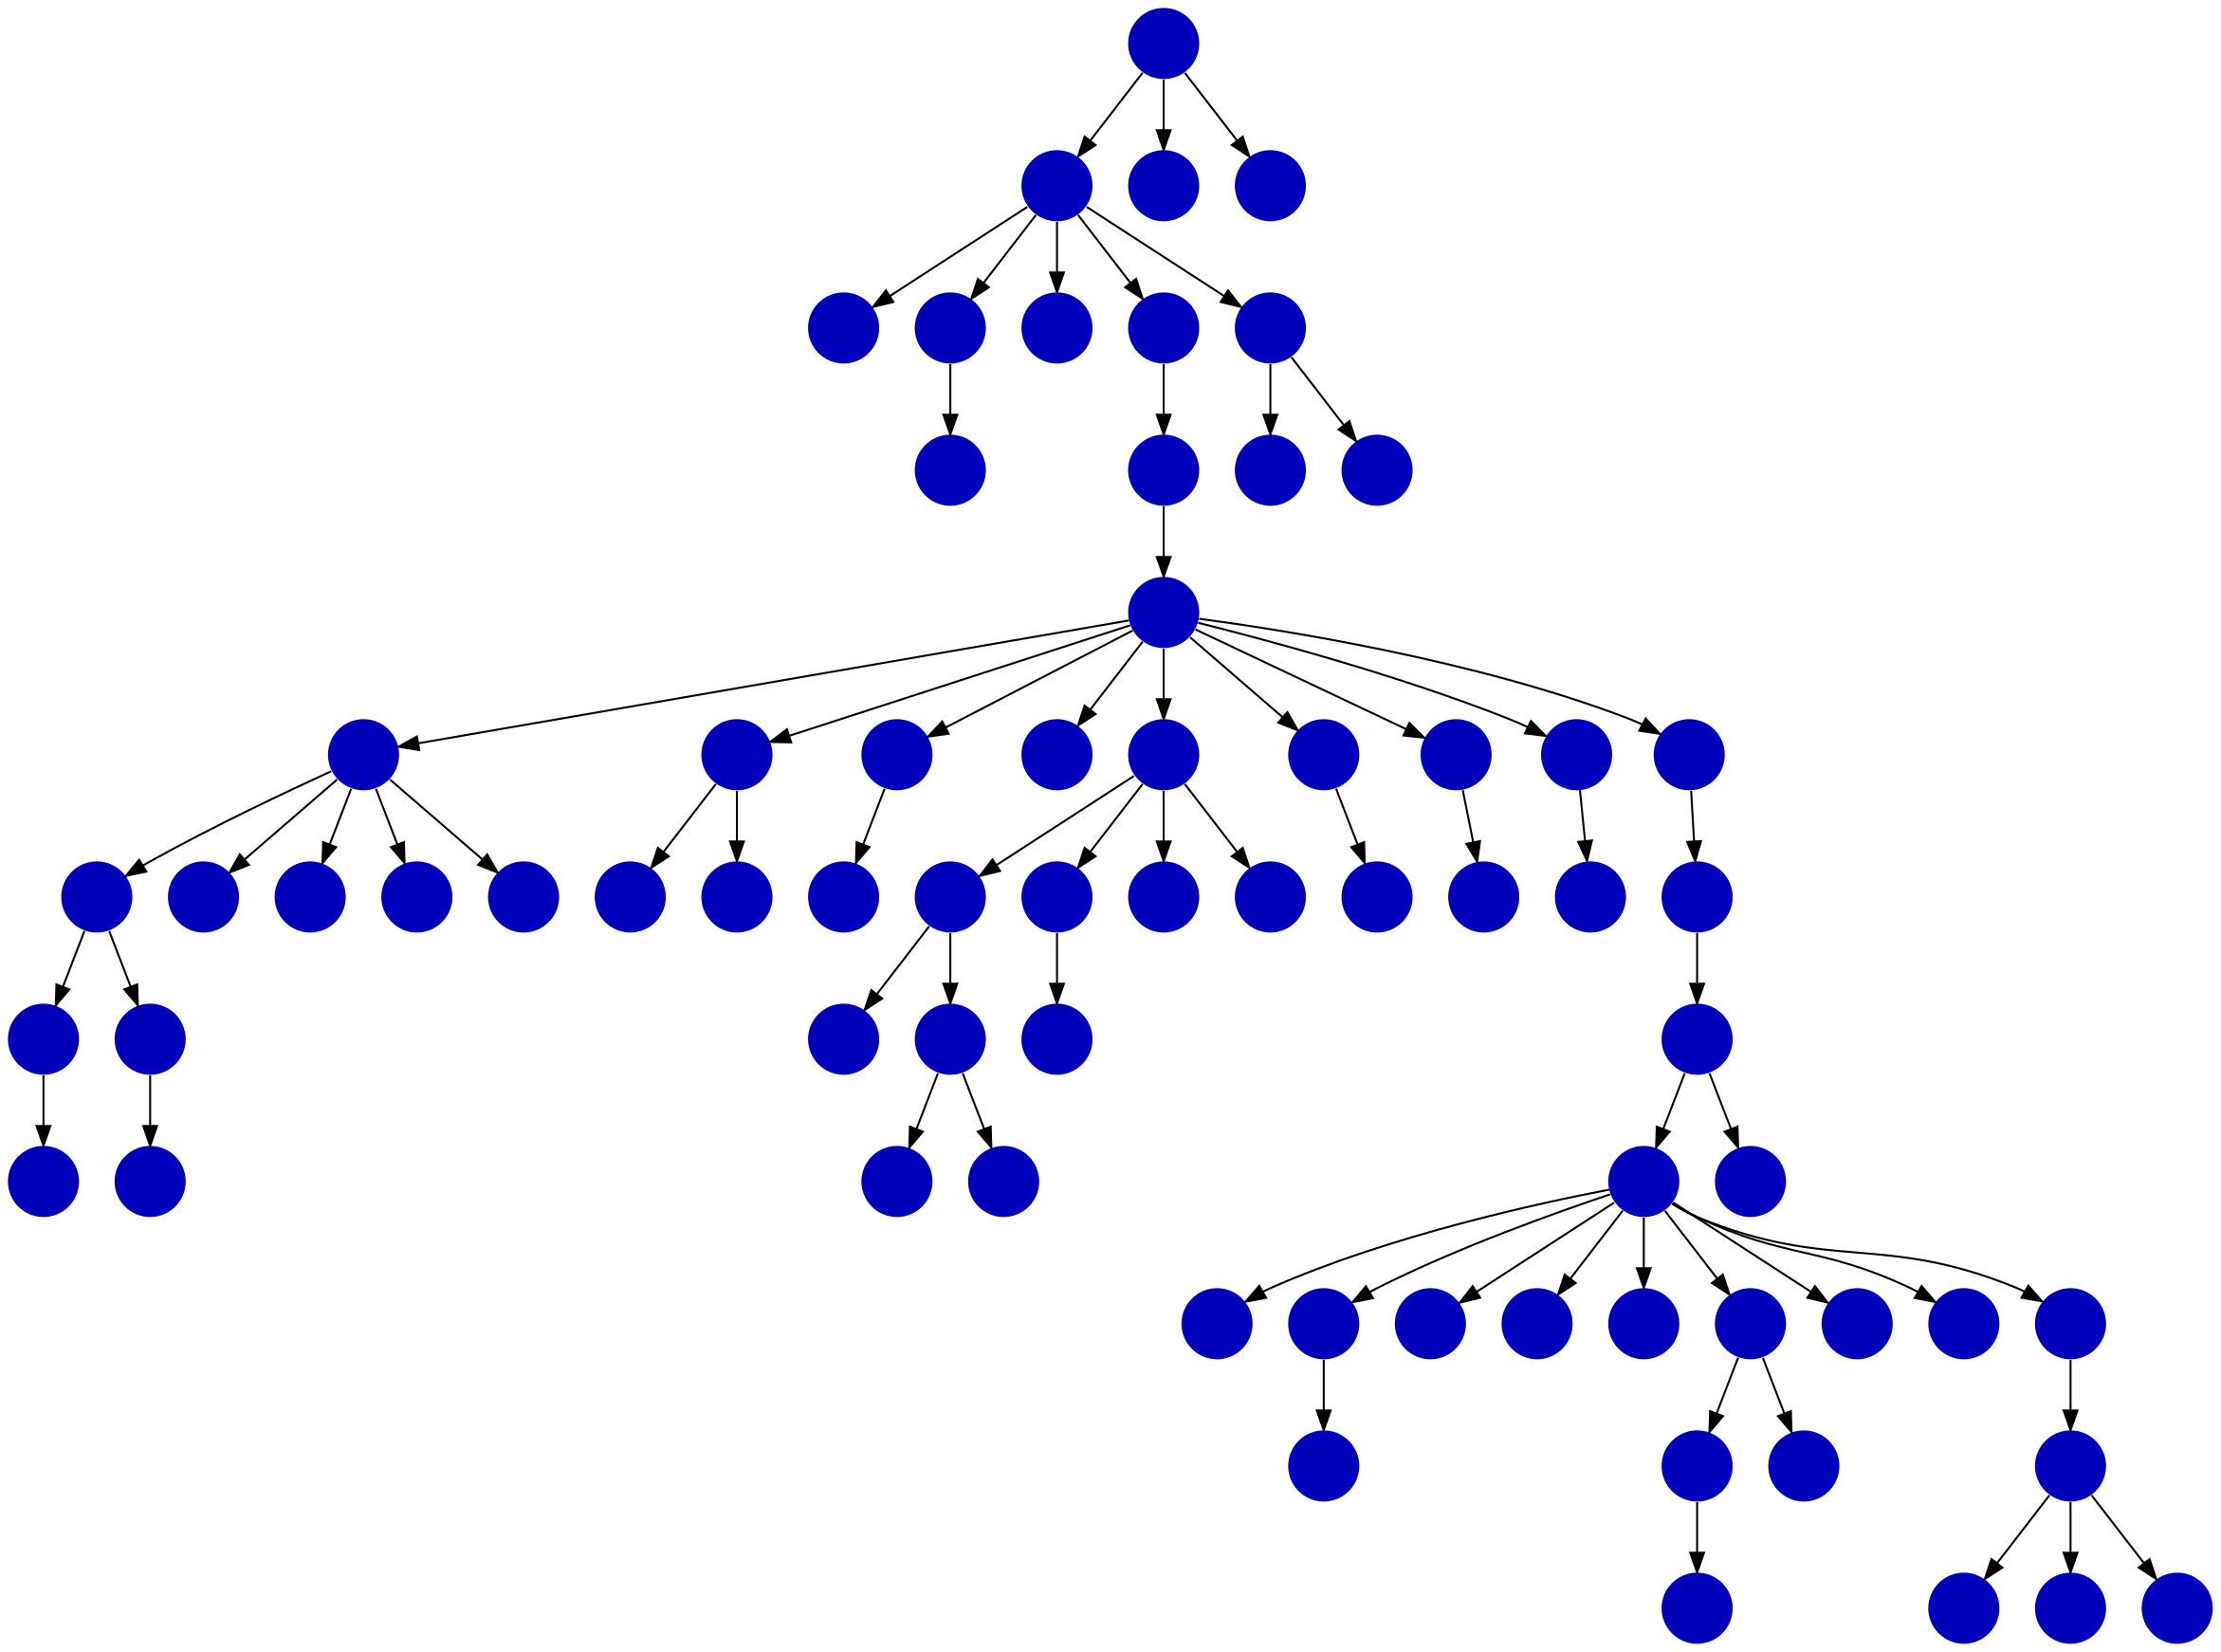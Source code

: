 digraph{
0 [tooltip = "C", penwidth = 0, style = filled, fillcolor = "#0000bb", shape = circle, label = ""]
1 [tooltip = "C", penwidth = 0, style = filled, fillcolor = "#0000bb", shape = circle, label = ""]
2 [tooltip = "C", penwidth = 0, style = filled, fillcolor = "#0000bb", shape = circle, label = ""]
3 [tooltip = "C", penwidth = 0, style = filled, fillcolor = "#0000bb", shape = circle, label = ""]
4 [tooltip = "C", penwidth = 0, style = filled, fillcolor = "#0000bb", shape = circle, label = ""]
5 [tooltip = "C", penwidth = 0, style = filled, fillcolor = "#0000bb", shape = circle, label = ""]
6 [tooltip = "C", penwidth = 0, style = filled, fillcolor = "#0000bb", shape = circle, label = ""]
7 [tooltip = "C", penwidth = 0, style = filled, fillcolor = "#0000bb", shape = circle, label = ""]
8 [tooltip = "C", penwidth = 0, style = filled, fillcolor = "#0000bb", shape = circle, label = ""]
9 [tooltip = "C", penwidth = 0, style = filled, fillcolor = "#0000bb", shape = circle, label = ""]
10 [tooltip = "C", penwidth = 0, style = filled, fillcolor = "#0000bb", shape = circle, label = ""]
11 [tooltip = "C", penwidth = 0, style = filled, fillcolor = "#0000bb", shape = circle, label = ""]
12 [tooltip = "C", penwidth = 0, style = filled, fillcolor = "#0000bb", shape = circle, label = ""]
13 [tooltip = "C", penwidth = 0, style = filled, fillcolor = "#0000bb", shape = circle, label = ""]
14 [tooltip = "C", penwidth = 0, style = filled, fillcolor = "#0000bb", shape = circle, label = ""]
15 [tooltip = "C", penwidth = 0, style = filled, fillcolor = "#0000bb", shape = circle, label = ""]
16 [tooltip = "C", penwidth = 0, style = filled, fillcolor = "#0000bb", shape = circle, label = ""]
17 [tooltip = "C", penwidth = 0, style = filled, fillcolor = "#0000bb", shape = circle, label = ""]
18 [tooltip = "C", penwidth = 0, style = filled, fillcolor = "#0000bb", shape = circle, label = ""]
19 [tooltip = "C", penwidth = 0, style = filled, fillcolor = "#0000bb", shape = circle, label = ""]
20 [tooltip = "C", penwidth = 0, style = filled, fillcolor = "#0000bb", shape = circle, label = ""]
21 [tooltip = "C", penwidth = 0, style = filled, fillcolor = "#0000bb", shape = circle, label = ""]
22 [tooltip = "C", penwidth = 0, style = filled, fillcolor = "#0000bb", shape = circle, label = ""]
23 [tooltip = "C", penwidth = 0, style = filled, fillcolor = "#0000bb", shape = circle, label = ""]
24 [tooltip = "C", penwidth = 0, style = filled, fillcolor = "#0000bb", shape = circle, label = ""]
25 [tooltip = "C", penwidth = 0, style = filled, fillcolor = "#0000bb", shape = circle, label = ""]
26 [tooltip = "C", penwidth = 0, style = filled, fillcolor = "#0000bb", shape = circle, label = ""]
27 [tooltip = "C", penwidth = 0, style = filled, fillcolor = "#0000bb", shape = circle, label = ""]
28 [tooltip = "C", penwidth = 0, style = filled, fillcolor = "#0000bb", shape = circle, label = ""]
29 [tooltip = "C", penwidth = 0, style = filled, fillcolor = "#0000bb", shape = circle, label = ""]
30 [tooltip = "C", penwidth = 0, style = filled, fillcolor = "#0000bb", shape = circle, label = ""]
31 [tooltip = "C", penwidth = 0, style = filled, fillcolor = "#0000bb", shape = circle, label = ""]
32 [tooltip = "C", penwidth = 0, style = filled, fillcolor = "#0000bb", shape = circle, label = ""]
33 [tooltip = "C", penwidth = 0, style = filled, fillcolor = "#0000bb", shape = circle, label = ""]
34 [tooltip = "C", penwidth = 0, style = filled, fillcolor = "#0000bb", shape = circle, label = ""]
35 [tooltip = "C", penwidth = 0, style = filled, fillcolor = "#0000bb", shape = circle, label = ""]
36 [tooltip = "C", penwidth = 0, style = filled, fillcolor = "#0000bb", shape = circle, label = ""]
37 [tooltip = "C", penwidth = 0, style = filled, fillcolor = "#0000bb", shape = circle, label = ""]
38 [tooltip = "C", penwidth = 0, style = filled, fillcolor = "#0000bb", shape = circle, label = ""]
39 [tooltip = "C", penwidth = 0, style = filled, fillcolor = "#0000bb", shape = circle, label = ""]
40 [tooltip = "C", penwidth = 0, style = filled, fillcolor = "#0000bb", shape = circle, label = ""]
41 [tooltip = "C", penwidth = 0, style = filled, fillcolor = "#0000bb", shape = circle, label = ""]
42 [tooltip = "C", penwidth = 0, style = filled, fillcolor = "#0000bb", shape = circle, label = ""]
43 [tooltip = "C", penwidth = 0, style = filled, fillcolor = "#0000bb", shape = circle, label = ""]
44 [tooltip = "C", penwidth = 0, style = filled, fillcolor = "#0000bb", shape = circle, label = ""]
45 [tooltip = "C", penwidth = 0, style = filled, fillcolor = "#0000bb", shape = circle, label = ""]
46 [tooltip = "C", penwidth = 0, style = filled, fillcolor = "#0000bb", shape = circle, label = ""]
47 [tooltip = "C", penwidth = 0, style = filled, fillcolor = "#0000bb", shape = circle, label = ""]
48 [tooltip = "C", penwidth = 0, style = filled, fillcolor = "#0000bb", shape = circle, label = ""]
49 [tooltip = "C", penwidth = 0, style = filled, fillcolor = "#0000bb", shape = circle, label = ""]
50 [tooltip = "C", penwidth = 0, style = filled, fillcolor = "#0000bb", shape = circle, label = ""]
51 [tooltip = "C", penwidth = 0, style = filled, fillcolor = "#0000bb", shape = circle, label = ""]
52 [tooltip = "C", penwidth = 0, style = filled, fillcolor = "#0000bb", shape = circle, label = ""]
53 [tooltip = "C", penwidth = 0, style = filled, fillcolor = "#0000bb", shape = circle, label = ""]
54 [tooltip = "C", penwidth = 0, style = filled, fillcolor = "#0000bb", shape = circle, label = ""]
55 [tooltip = "C", penwidth = 0, style = filled, fillcolor = "#0000bb", shape = circle, label = ""]
56 [tooltip = "C", penwidth = 0, style = filled, fillcolor = "#0000bb", shape = circle, label = ""]
57 [tooltip = "C", penwidth = 0, style = filled, fillcolor = "#0000bb", shape = circle, label = ""]
58 [tooltip = "C", penwidth = 0, style = filled, fillcolor = "#0000bb", shape = circle, label = ""]
59 [tooltip = "C", penwidth = 0, style = filled, fillcolor = "#0000bb", shape = circle, label = ""]
60 [tooltip = "C", penwidth = 0, style = filled, fillcolor = "#0000bb", shape = circle, label = ""]
61 [tooltip = "C", penwidth = 0, style = filled, fillcolor = "#0000bb", shape = circle, label = ""]
62 [tooltip = "C", penwidth = 0, style = filled, fillcolor = "#0000bb", shape = circle, label = ""]
63 [tooltip = "C", penwidth = 0, style = filled, fillcolor = "#0000bb", shape = circle, label = ""]
64 [tooltip = "C", penwidth = 0, style = filled, fillcolor = "#0000bb", shape = circle, label = ""]
65 [tooltip = "C", penwidth = 0, style = filled, fillcolor = "#0000bb", shape = circle, label = ""]
66 [tooltip = "C", penwidth = 0, style = filled, fillcolor = "#0000bb", shape = circle, label = ""]
67 [tooltip = "C", penwidth = 0, style = filled, fillcolor = "#0000bb", shape = circle, label = ""]
38 -> 36
8 -> 35
9 -> 45
0 -> 14
0 -> 56
6 -> 9
16 -> 64
24 -> 13
8 -> 50
16 -> 57
7 -> 2
32 -> 33
17 -> 37
19 -> 18
3 -> 55
16 -> 3
6 -> 62
62 -> 32
17 -> 22
9 -> 53
19 -> 12
48 -> 24
6 -> 15
0 -> 66
18 -> 42
7 -> 20
66 -> 29
20 -> 44
19 -> 28
21 -> 0
16 -> 4
6 -> 11
23 -> 43
33 -> 16
12 -> 25
33 -> 49
21 -> 40
6 -> 30
56 -> 67
16 -> 48
8 -> 61
8 -> 7
6 -> 8
2 -> 47
66 -> 59
0 -> 23
21 -> 51
6 -> 19
46 -> 10
16 -> 5
0 -> 26
6 -> 38
41 -> 34
12 -> 41
17 -> 52
16 -> 60
64 -> 17
48 -> 54
11 -> 65
30 -> 63
67 -> 6
41 -> 31
16 -> 1
8 -> 27
19 -> 58
16 -> 39
6 -> 46
}